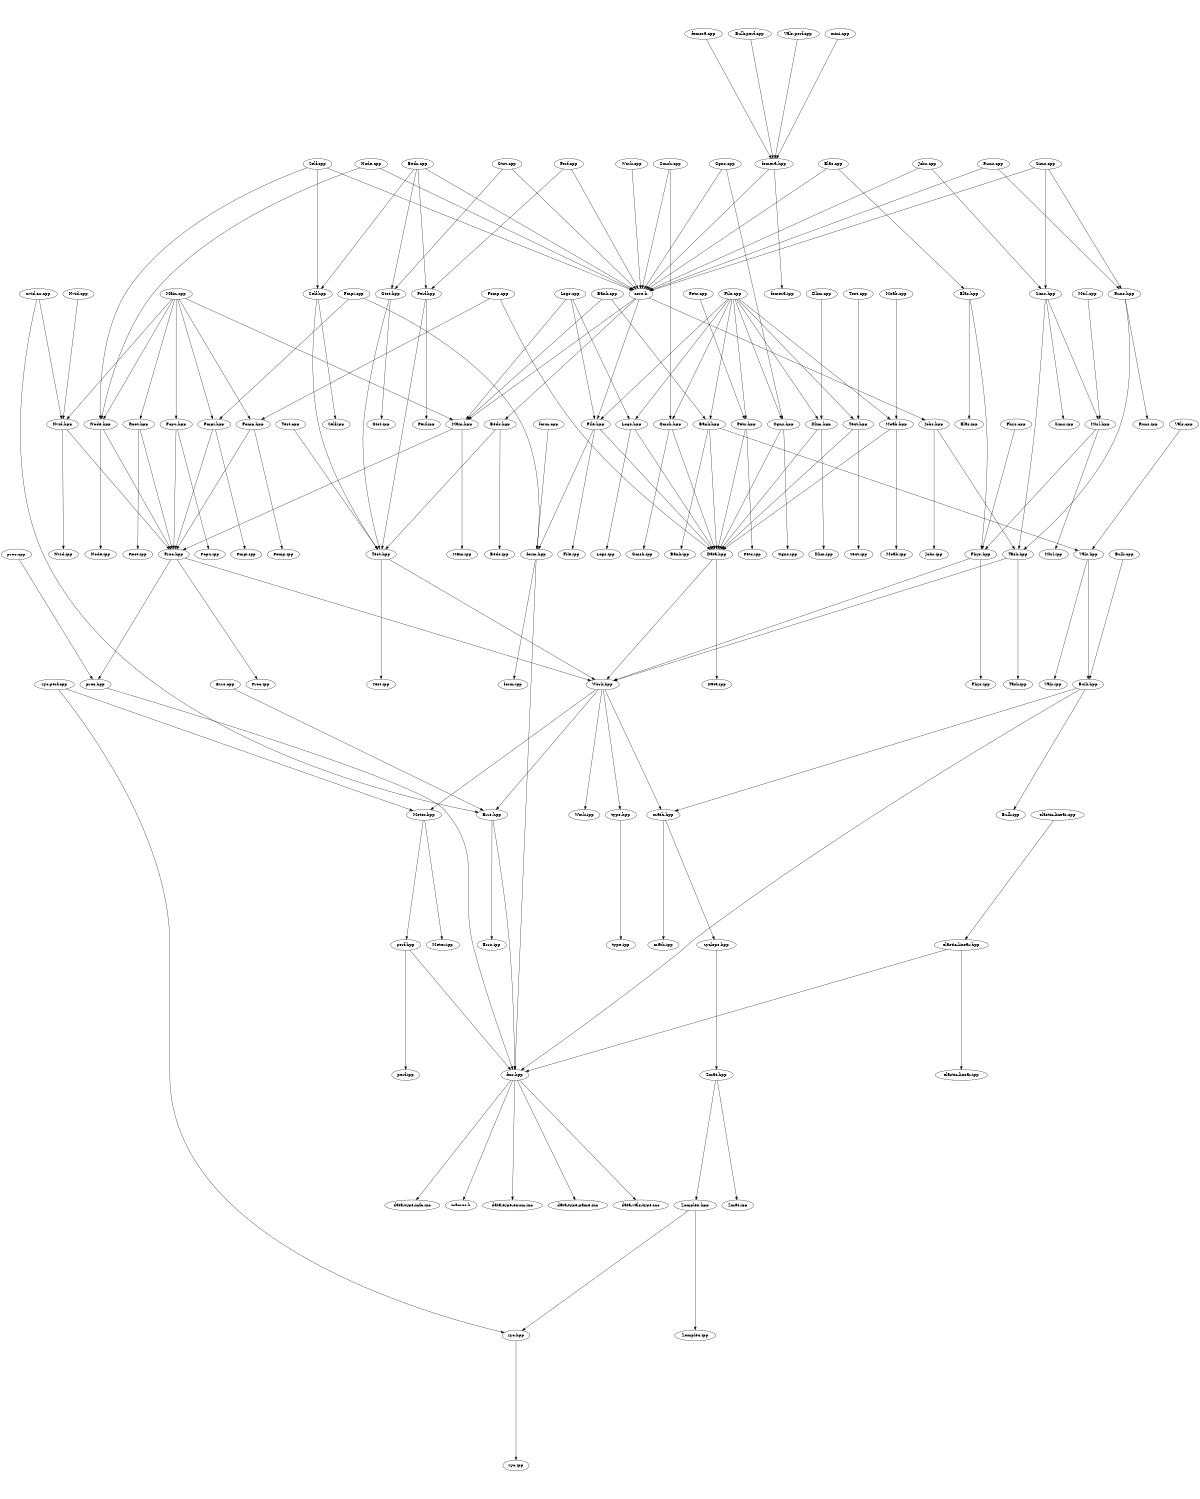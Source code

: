 digraph "source tree" {
    overlap=scale;
    size="8,10";
    ratio="fill";
    fontsize="16";
    fontname="Helvetica";
	clusterrank="local";
	"Zomplex.hpp" -> "Zomplex.ipp"
	"File.cpp" -> "Bank.hpp"
	"Fcpu.hpp" -> "Fcpu.ipp"
	"Fmpi.cpp" -> "form.hpp"
	"Zmat.hpp" -> "Zmat.ipp"
	"Pets.hpp" -> "Data.hpp"
	"Nvid.cpp" -> "Nvid.hpp"
	"Vals.hpp" -> "Bulk.hpp"
	"nvid.cu.cpp" -> "Errs.hpp"
	"femera.cpp" -> "femera.hpp"
	"Bank.hpp" -> "Bank.ipp"
	"Errs.hpp" -> "fmr.hpp"
	"Self.hpp" -> "Test.hpp"
	"form.cpp" -> "form.hpp"
	"Beds.hpp" -> "Test.hpp"
	"Errs.hpp" -> "Errs.ipp"
	"Main.hpp" -> "Main.ipp"
	"Sims.hpp" -> "Task.hpp"
	"perf.hpp" -> "perf.ipp"
	"form.hpp" -> "fmr.hpp"
	"proc.hpp" -> "fmr.hpp"
	"Bank.cpp" -> "Main.hpp"
	"Test.hpp" -> "Work.hpp"
	"Jobs.cpp" -> "core.h"
	"Runs.cpp" -> "core.h"
	"Pets.cpp" -> "Pets.hpp"
	"Meter.hpp" -> "perf.hpp"
	"Logs.cpp" -> "Logs.hpp"
	"Sims.hpp" -> "Mtrl.hpp"
	"Elas.hpp" -> "Phys.hpp"
	"Mtrl.hpp" -> "Phys.hpp"
	"Bulk.hpp" -> "fmr.hpp"
	"Nvid.hpp" -> "Proc.hpp"
	"femera.hpp" -> "femera.ipp"
	"Bulk.hpp" -> "Bulk.ipp"
	"Gtst.cpp" -> "Gtst.hpp"
	"Phys.cpp" -> "Phys.hpp"
	"Sims.cpp" -> "Runs.hpp"
	"Logs.cpp" -> "Main.hpp"
	"Main.hpp" -> "Proc.hpp"
	"proc.cpp" -> "proc.hpp"
	"fmr.hpp" -> "data-vals-type.inc"
	"Root.hpp" -> "Root.ipp"
	"File.cpp" -> "Cgns.hpp"
	"Beds.cpp" -> "Perf.hpp"
	"Beds.cpp" -> "Self.hpp"
	"Data.hpp" -> "Data.ipp"
	"zyc.hpp" -> "zyc.ipp"
	"Runs.hpp" -> "Runs.ipp"
	"elastic-linear.hpp" -> "fmr.hpp"
	"Node.hpp" -> "Proc.hpp"
	"Proc.hpp" -> "Proc.ipp"
	"zyc.perf.cpp" -> "Meter.hpp"
	"Fomp.cpp" -> "Data.hpp"
	"Beds.cpp" -> "Gtst.hpp"
	"Bank.hpp" -> "Vals.hpp"
	"math.hpp" -> "math.ipp"
	"math.hpp" -> "zyclops.hpp"
	"Task.hpp" -> "Task.ipp"
	"Root.hpp" -> "Proc.hpp"
	"Work.hpp" -> "type.hpp"
	"type.hpp" -> "type.ipp"
	"femera.hpp" -> "core.h"
	"Logs.cpp" -> "File.hpp"
	"Bulk.perf.cpp" -> "femera.hpp"
	"Beds.hpp" -> "Beds.ipp"
	"Task.hpp" -> "Work.hpp"
	"Work.hpp" -> "Meter.hpp"
	"File.hpp" -> "form.hpp"
	"Main.cpp" -> "Fmpi.hpp"
	"Fcpu.hpp" -> "Proc.hpp"
	"Phys.hpp" -> "Phys.ipp"
	"Vals.perf.cpp" -> "femera.hpp"
	"Main.cpp" -> "Nvid.hpp"
	"Phys.hpp" -> "Work.hpp"
	"File.cpp" -> "Dlim.hpp"
	"Meter.hpp" -> "Meter.ipp"
	"Work.hpp" -> "Errs.hpp"
	"Gtst.hpp" -> "Gtst.ipp"
	"zyc.perf.cpp" -> "zyc.hpp"
	"Dlim.hpp" -> "Data.hpp"
	"Mtrl.cpp" -> "Mtrl.hpp"
	"File.cpp" -> "File.hpp"
	"Bulk.hpp" -> "math.hpp"
	"Logs.hpp" -> "Data.hpp"
	"Text.hpp" -> "Text.ipp"
	"Sims.hpp" -> "Sims.ipp"
	"Nvid.hpp" -> "Nvid.ipp"
	"Data.hpp" -> "Work.hpp"
	"core.h" -> "Beds.hpp"
	"form.hpp" -> "form.ipp"
	"Self.hpp" -> "Self.ipp"
	"File.hpp" -> "File.ipp"
	"Fomp.hpp" -> "Fomp.ipp"
	"Sims.cpp" -> "Sims.hpp"
	"Work.hpp" -> "Work.ipp"
	"Perf.cpp" -> "core.h"
	"Fmpi.hpp" -> "Proc.hpp"
	"Sims.cpp" -> "core.h"
	"Moab.hpp" -> "Moab.ipp"
	"Test.hpp" -> "Test.ipp"
	"Gmsh.hpp" -> "Data.hpp"
	"Main.cpp" -> "Main.hpp"
	"Zmat.hpp" -> "Zomplex.hpp"
	"Vals.cpp" -> "Vals.hpp"
	"core.h" -> "Main.hpp"
	"Fomp.cpp" -> "Fomp.hpp"
	"Mtrl.hpp" -> "Mtrl.ipp"
	"Logs.hpp" -> "Logs.ipp"
	"Fmpi.cpp" -> "Fmpi.hpp"
	"Cgns.hpp" -> "Cgns.ipp"
	"Elas.cpp" -> "Elas.hpp"
	"Main.cpp" -> "Node.hpp"
	"core.h" -> "Jobs.hpp"
	"Self.cpp" -> "Self.hpp"
	"mini.cpp" -> "femera.hpp"
	"File.cpp" -> "Moab.hpp"
	"Work.cpp" -> "core.h"
	"Perf.hpp" -> "Perf.ipp"
	"Gmsh.cpp" -> "core.h"
	"File.cpp" -> "Pets.hpp"
	"Gmsh.hpp" -> "Gmsh.ipp"
	"Elas.cpp" -> "core.h"
	"Gmsh.cpp" -> "Gmsh.hpp"
	"Zomplex.hpp" -> "zyc.hpp"
	"Main.cpp" -> "Fcpu.hpp"
	"Jobs.hpp" -> "Task.hpp"
	"Cgns.cpp" -> "Cgns.hpp"
	"Gtst.cpp" -> "core.h"
	"Main.cpp" -> "Root.hpp"
	"Beds.cpp" -> "core.h"
	"nvid.cu.cpp" -> "Nvid.hpp"
	"Fomp.hpp" -> "Proc.hpp"
	"Perf.hpp" -> "Test.hpp"
	"Self.cpp" -> "core.h"
	"Pets.hpp" -> "Pets.ipp"
	"Bulk.cpp" -> "Bulk.hpp"
	"Dlim.hpp" -> "Dlim.ipp"
	"elastic-linear.cpp" -> "elastic-linear.hpp"
	"perf.hpp" -> "fmr.hpp"
	"fmr.hpp" -> "data-type-info.inc"
	"Node.cpp" -> "core.h"
	"Cgns.cpp" -> "core.h"
	"Work.hpp" -> "math.hpp"
	"File.cpp" -> "Logs.hpp"
	"Text.cpp" -> "Text.hpp"
	"Bank.hpp" -> "Data.hpp"
	"Jobs.cpp" -> "Sims.hpp"
	"Node.cpp" -> "Node.hpp"
	"core.h" -> "File.hpp"
	"Fmpi.hpp" -> "Fmpi.ipp"
	"zyclops.hpp" -> "Zmat.hpp"
	"Runs.hpp" -> "Task.hpp"
	"Gtst.hpp" -> "Test.hpp"
	"fmr.hpp" -> "macros.h"
	"Runs.cpp" -> "Runs.hpp"
	"Vals.hpp" -> "Vals.ipp"
	"Main.cpp" -> "Fomp.hpp"
	"Proc.hpp" -> "proc.hpp"
	"Moab.cpp" -> "Moab.hpp"
	"Errs.cpp" -> "Errs.hpp"
	"Perf.cpp" -> "Perf.hpp"
	"Self.cpp" -> "Node.hpp"
	"Jobs.hpp" -> "Jobs.ipp"
	"Test.cpp" -> "Test.hpp"
	"Moab.hpp" -> "Data.hpp"
	"elastic-linear.hpp" -> "elastic-linear.ipp"
	"Bank.cpp" -> "Bank.hpp"
	"Elas.hpp" -> "Elas.ipp"
	"fmr.hpp" -> "data-type-enum.inc"
	"Proc.hpp" -> "Work.hpp"
	"File.cpp" -> "Gmsh.hpp"
	"fmr.hpp" -> "data-type-name.inc"
	"Text.hpp" -> "Data.hpp"
	"Node.hpp" -> "Node.ipp"
	"File.hpp" -> "Data.hpp"
	"File.cpp" -> "Text.hpp"
	"Dlim.cpp" -> "Dlim.hpp"
	"Cgns.hpp" -> "Data.hpp"
}
